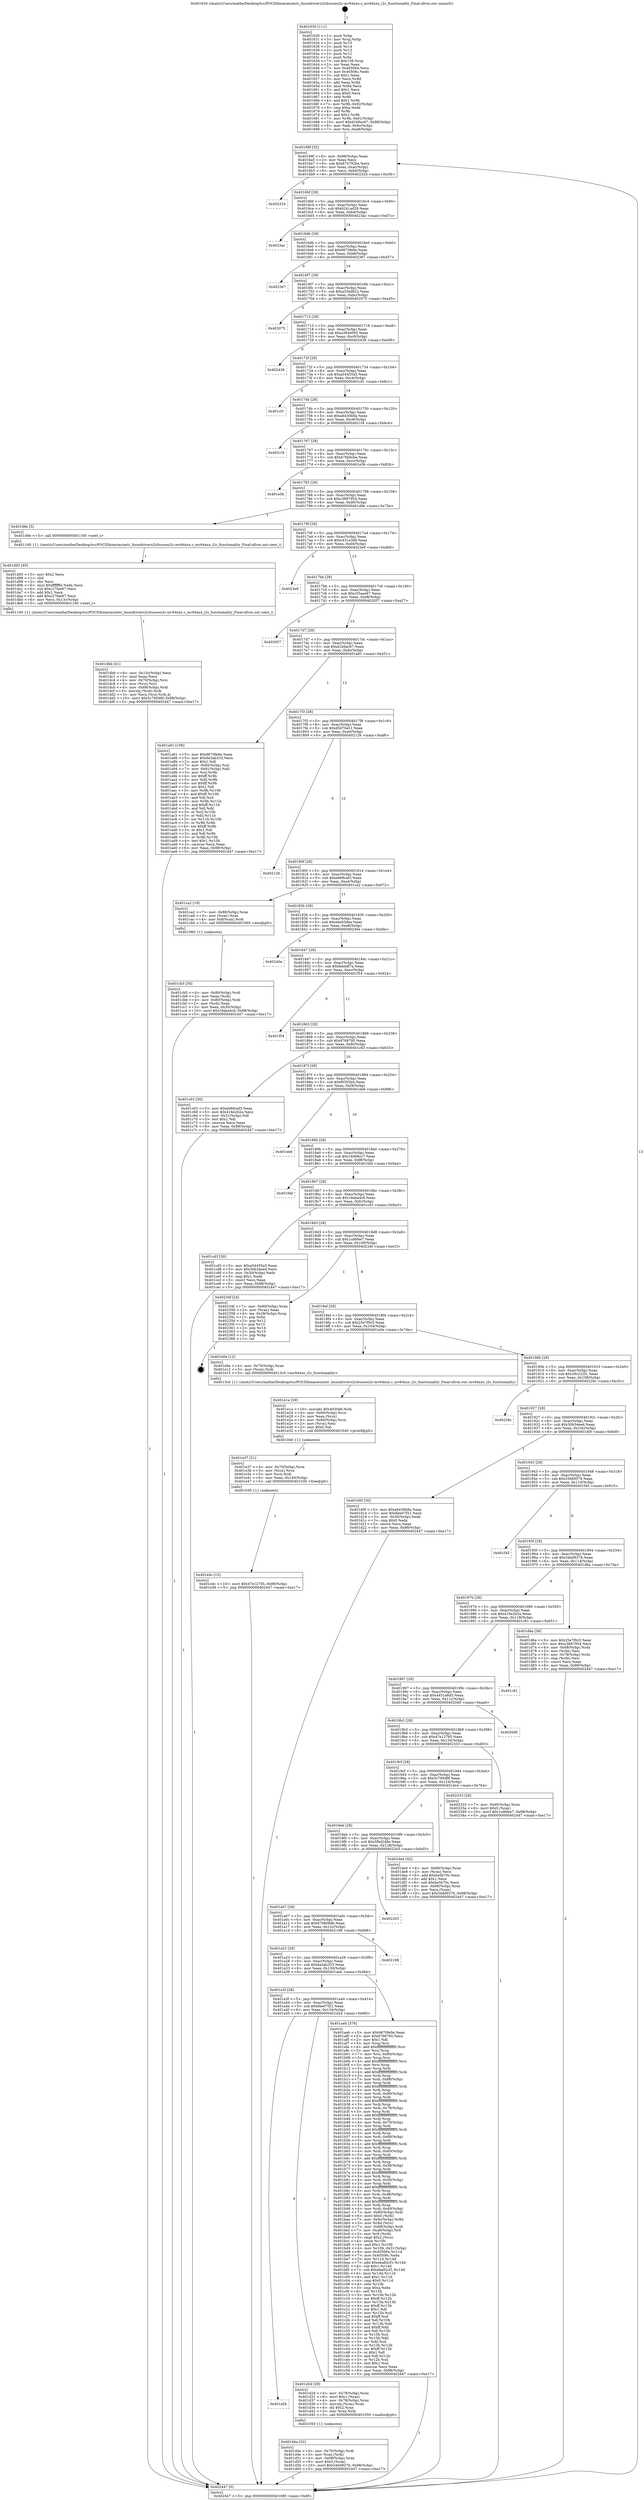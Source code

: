 digraph "0x401630" {
  label = "0x401630 (/mnt/c/Users/mathe/Desktop/tcc/POCII/binaries/extr_linuxdriversi2cbussesi2c-mv64xxx.c_mv64xxx_i2c_functionality_Final-ollvm.out::main(0))"
  labelloc = "t"
  node[shape=record]

  Entry [label="",width=0.3,height=0.3,shape=circle,fillcolor=black,style=filled]
  "0x40169f" [label="{
     0x40169f [32]\l
     | [instrs]\l
     &nbsp;&nbsp;0x40169f \<+6\>: mov -0x98(%rbp),%eax\l
     &nbsp;&nbsp;0x4016a5 \<+2\>: mov %eax,%ecx\l
     &nbsp;&nbsp;0x4016a7 \<+6\>: sub $0x874792be,%ecx\l
     &nbsp;&nbsp;0x4016ad \<+6\>: mov %eax,-0xac(%rbp)\l
     &nbsp;&nbsp;0x4016b3 \<+6\>: mov %ecx,-0xb0(%rbp)\l
     &nbsp;&nbsp;0x4016b9 \<+6\>: je 0000000000402324 \<main+0xcf4\>\l
  }"]
  "0x402324" [label="{
     0x402324\l
  }", style=dashed]
  "0x4016bf" [label="{
     0x4016bf [28]\l
     | [instrs]\l
     &nbsp;&nbsp;0x4016bf \<+5\>: jmp 00000000004016c4 \<main+0x94\>\l
     &nbsp;&nbsp;0x4016c4 \<+6\>: mov -0xac(%rbp),%eax\l
     &nbsp;&nbsp;0x4016ca \<+5\>: sub $0x9241ad29,%eax\l
     &nbsp;&nbsp;0x4016cf \<+6\>: mov %eax,-0xb4(%rbp)\l
     &nbsp;&nbsp;0x4016d5 \<+6\>: je 00000000004023ac \<main+0xd7c\>\l
  }"]
  Exit [label="",width=0.3,height=0.3,shape=circle,fillcolor=black,style=filled,peripheries=2]
  "0x4023ac" [label="{
     0x4023ac\l
  }", style=dashed]
  "0x4016db" [label="{
     0x4016db [28]\l
     | [instrs]\l
     &nbsp;&nbsp;0x4016db \<+5\>: jmp 00000000004016e0 \<main+0xb0\>\l
     &nbsp;&nbsp;0x4016e0 \<+6\>: mov -0xac(%rbp),%eax\l
     &nbsp;&nbsp;0x4016e6 \<+5\>: sub $0x9670fe0e,%eax\l
     &nbsp;&nbsp;0x4016eb \<+6\>: mov %eax,-0xb8(%rbp)\l
     &nbsp;&nbsp;0x4016f1 \<+6\>: je 0000000000402367 \<main+0xd37\>\l
  }"]
  "0x401e4c" [label="{
     0x401e4c [15]\l
     | [instrs]\l
     &nbsp;&nbsp;0x401e4c \<+10\>: movl $0x47e12765,-0x98(%rbp)\l
     &nbsp;&nbsp;0x401e56 \<+5\>: jmp 0000000000402447 \<main+0xe17\>\l
  }"]
  "0x402367" [label="{
     0x402367\l
  }", style=dashed]
  "0x4016f7" [label="{
     0x4016f7 [28]\l
     | [instrs]\l
     &nbsp;&nbsp;0x4016f7 \<+5\>: jmp 00000000004016fc \<main+0xcc\>\l
     &nbsp;&nbsp;0x4016fc \<+6\>: mov -0xac(%rbp),%eax\l
     &nbsp;&nbsp;0x401702 \<+5\>: sub $0xa33ed622,%eax\l
     &nbsp;&nbsp;0x401707 \<+6\>: mov %eax,-0xbc(%rbp)\l
     &nbsp;&nbsp;0x40170d \<+6\>: je 0000000000402075 \<main+0xa45\>\l
  }"]
  "0x401e37" [label="{
     0x401e37 [21]\l
     | [instrs]\l
     &nbsp;&nbsp;0x401e37 \<+4\>: mov -0x70(%rbp),%rcx\l
     &nbsp;&nbsp;0x401e3b \<+3\>: mov (%rcx),%rcx\l
     &nbsp;&nbsp;0x401e3e \<+3\>: mov %rcx,%rdi\l
     &nbsp;&nbsp;0x401e41 \<+6\>: mov %eax,-0x140(%rbp)\l
     &nbsp;&nbsp;0x401e47 \<+5\>: call 0000000000401030 \<free@plt\>\l
     | [calls]\l
     &nbsp;&nbsp;0x401030 \{1\} (unknown)\l
  }"]
  "0x402075" [label="{
     0x402075\l
  }", style=dashed]
  "0x401713" [label="{
     0x401713 [28]\l
     | [instrs]\l
     &nbsp;&nbsp;0x401713 \<+5\>: jmp 0000000000401718 \<main+0xe8\>\l
     &nbsp;&nbsp;0x401718 \<+6\>: mov -0xac(%rbp),%eax\l
     &nbsp;&nbsp;0x40171e \<+5\>: sub $0xa365e092,%eax\l
     &nbsp;&nbsp;0x401723 \<+6\>: mov %eax,-0xc0(%rbp)\l
     &nbsp;&nbsp;0x401729 \<+6\>: je 0000000000402438 \<main+0xe08\>\l
  }"]
  "0x401e1a" [label="{
     0x401e1a [29]\l
     | [instrs]\l
     &nbsp;&nbsp;0x401e1a \<+10\>: movabs $0x4030d6,%rdi\l
     &nbsp;&nbsp;0x401e24 \<+4\>: mov -0x60(%rbp),%rcx\l
     &nbsp;&nbsp;0x401e28 \<+2\>: mov %eax,(%rcx)\l
     &nbsp;&nbsp;0x401e2a \<+4\>: mov -0x60(%rbp),%rcx\l
     &nbsp;&nbsp;0x401e2e \<+2\>: mov (%rcx),%esi\l
     &nbsp;&nbsp;0x401e30 \<+2\>: mov $0x0,%al\l
     &nbsp;&nbsp;0x401e32 \<+5\>: call 0000000000401040 \<printf@plt\>\l
     | [calls]\l
     &nbsp;&nbsp;0x401040 \{1\} (unknown)\l
  }"]
  "0x402438" [label="{
     0x402438\l
  }", style=dashed]
  "0x40172f" [label="{
     0x40172f [28]\l
     | [instrs]\l
     &nbsp;&nbsp;0x40172f \<+5\>: jmp 0000000000401734 \<main+0x104\>\l
     &nbsp;&nbsp;0x401734 \<+6\>: mov -0xac(%rbp),%eax\l
     &nbsp;&nbsp;0x40173a \<+5\>: sub $0xa54455a5,%eax\l
     &nbsp;&nbsp;0x40173f \<+6\>: mov %eax,-0xc4(%rbp)\l
     &nbsp;&nbsp;0x401745 \<+6\>: je 0000000000401cf1 \<main+0x6c1\>\l
  }"]
  "0x401dbb" [label="{
     0x401dbb [41]\l
     | [instrs]\l
     &nbsp;&nbsp;0x401dbb \<+6\>: mov -0x13c(%rbp),%ecx\l
     &nbsp;&nbsp;0x401dc1 \<+3\>: imul %eax,%ecx\l
     &nbsp;&nbsp;0x401dc4 \<+4\>: mov -0x70(%rbp),%rsi\l
     &nbsp;&nbsp;0x401dc8 \<+3\>: mov (%rsi),%rsi\l
     &nbsp;&nbsp;0x401dcb \<+4\>: mov -0x68(%rbp),%rdi\l
     &nbsp;&nbsp;0x401dcf \<+3\>: movslq (%rdi),%rdi\l
     &nbsp;&nbsp;0x401dd2 \<+3\>: mov %ecx,(%rsi,%rdi,4)\l
     &nbsp;&nbsp;0x401dd5 \<+10\>: movl $0x5c795d9f,-0x98(%rbp)\l
     &nbsp;&nbsp;0x401ddf \<+5\>: jmp 0000000000402447 \<main+0xe17\>\l
  }"]
  "0x401cf1" [label="{
     0x401cf1\l
  }", style=dashed]
  "0x40174b" [label="{
     0x40174b [28]\l
     | [instrs]\l
     &nbsp;&nbsp;0x40174b \<+5\>: jmp 0000000000401750 \<main+0x120\>\l
     &nbsp;&nbsp;0x401750 \<+6\>: mov -0xac(%rbp),%eax\l
     &nbsp;&nbsp;0x401756 \<+5\>: sub $0xa6430b9a,%eax\l
     &nbsp;&nbsp;0x40175b \<+6\>: mov %eax,-0xc8(%rbp)\l
     &nbsp;&nbsp;0x401761 \<+6\>: je 00000000004021f4 \<main+0xbc4\>\l
  }"]
  "0x401d93" [label="{
     0x401d93 [40]\l
     | [instrs]\l
     &nbsp;&nbsp;0x401d93 \<+5\>: mov $0x2,%ecx\l
     &nbsp;&nbsp;0x401d98 \<+1\>: cltd\l
     &nbsp;&nbsp;0x401d99 \<+2\>: idiv %ecx\l
     &nbsp;&nbsp;0x401d9b \<+6\>: imul $0xfffffffe,%edx,%ecx\l
     &nbsp;&nbsp;0x401da1 \<+6\>: sub $0xc27fae97,%ecx\l
     &nbsp;&nbsp;0x401da7 \<+3\>: add $0x1,%ecx\l
     &nbsp;&nbsp;0x401daa \<+6\>: add $0xc27fae97,%ecx\l
     &nbsp;&nbsp;0x401db0 \<+6\>: mov %ecx,-0x13c(%rbp)\l
     &nbsp;&nbsp;0x401db6 \<+5\>: call 0000000000401160 \<next_i\>\l
     | [calls]\l
     &nbsp;&nbsp;0x401160 \{1\} (/mnt/c/Users/mathe/Desktop/tcc/POCII/binaries/extr_linuxdriversi2cbussesi2c-mv64xxx.c_mv64xxx_i2c_functionality_Final-ollvm.out::next_i)\l
  }"]
  "0x4021f4" [label="{
     0x4021f4\l
  }", style=dashed]
  "0x401767" [label="{
     0x401767 [28]\l
     | [instrs]\l
     &nbsp;&nbsp;0x401767 \<+5\>: jmp 000000000040176c \<main+0x13c\>\l
     &nbsp;&nbsp;0x40176c \<+6\>: mov -0xac(%rbp),%eax\l
     &nbsp;&nbsp;0x401772 \<+5\>: sub $0xb76b0cbe,%eax\l
     &nbsp;&nbsp;0x401777 \<+6\>: mov %eax,-0xcc(%rbp)\l
     &nbsp;&nbsp;0x40177d \<+6\>: je 0000000000401e5b \<main+0x82b\>\l
  }"]
  "0x401d4a" [label="{
     0x401d4a [32]\l
     | [instrs]\l
     &nbsp;&nbsp;0x401d4a \<+4\>: mov -0x70(%rbp),%rdi\l
     &nbsp;&nbsp;0x401d4e \<+3\>: mov %rax,(%rdi)\l
     &nbsp;&nbsp;0x401d51 \<+4\>: mov -0x68(%rbp),%rax\l
     &nbsp;&nbsp;0x401d55 \<+6\>: movl $0x0,(%rax)\l
     &nbsp;&nbsp;0x401d5b \<+10\>: movl $0x34dd9276,-0x98(%rbp)\l
     &nbsp;&nbsp;0x401d65 \<+5\>: jmp 0000000000402447 \<main+0xe17\>\l
  }"]
  "0x401e5b" [label="{
     0x401e5b\l
  }", style=dashed]
  "0x401783" [label="{
     0x401783 [28]\l
     | [instrs]\l
     &nbsp;&nbsp;0x401783 \<+5\>: jmp 0000000000401788 \<main+0x158\>\l
     &nbsp;&nbsp;0x401788 \<+6\>: mov -0xac(%rbp),%eax\l
     &nbsp;&nbsp;0x40178e \<+5\>: sub $0xc3887954,%eax\l
     &nbsp;&nbsp;0x401793 \<+6\>: mov %eax,-0xd0(%rbp)\l
     &nbsp;&nbsp;0x401799 \<+6\>: je 0000000000401d8e \<main+0x75e\>\l
  }"]
  "0x401a5b" [label="{
     0x401a5b\l
  }", style=dashed]
  "0x401d8e" [label="{
     0x401d8e [5]\l
     | [instrs]\l
     &nbsp;&nbsp;0x401d8e \<+5\>: call 0000000000401160 \<next_i\>\l
     | [calls]\l
     &nbsp;&nbsp;0x401160 \{1\} (/mnt/c/Users/mathe/Desktop/tcc/POCII/binaries/extr_linuxdriversi2cbussesi2c-mv64xxx.c_mv64xxx_i2c_functionality_Final-ollvm.out::next_i)\l
  }"]
  "0x40179f" [label="{
     0x40179f [28]\l
     | [instrs]\l
     &nbsp;&nbsp;0x40179f \<+5\>: jmp 00000000004017a4 \<main+0x174\>\l
     &nbsp;&nbsp;0x4017a4 \<+6\>: mov -0xac(%rbp),%eax\l
     &nbsp;&nbsp;0x4017aa \<+5\>: sub $0xc431e3d6,%eax\l
     &nbsp;&nbsp;0x4017af \<+6\>: mov %eax,-0xd4(%rbp)\l
     &nbsp;&nbsp;0x4017b5 \<+6\>: je 00000000004023e9 \<main+0xdb9\>\l
  }"]
  "0x401d2d" [label="{
     0x401d2d [29]\l
     | [instrs]\l
     &nbsp;&nbsp;0x401d2d \<+4\>: mov -0x78(%rbp),%rax\l
     &nbsp;&nbsp;0x401d31 \<+6\>: movl $0x1,(%rax)\l
     &nbsp;&nbsp;0x401d37 \<+4\>: mov -0x78(%rbp),%rax\l
     &nbsp;&nbsp;0x401d3b \<+3\>: movslq (%rax),%rax\l
     &nbsp;&nbsp;0x401d3e \<+4\>: shl $0x2,%rax\l
     &nbsp;&nbsp;0x401d42 \<+3\>: mov %rax,%rdi\l
     &nbsp;&nbsp;0x401d45 \<+5\>: call 0000000000401050 \<malloc@plt\>\l
     | [calls]\l
     &nbsp;&nbsp;0x401050 \{1\} (unknown)\l
  }"]
  "0x4023e9" [label="{
     0x4023e9\l
  }", style=dashed]
  "0x4017bb" [label="{
     0x4017bb [28]\l
     | [instrs]\l
     &nbsp;&nbsp;0x4017bb \<+5\>: jmp 00000000004017c0 \<main+0x190\>\l
     &nbsp;&nbsp;0x4017c0 \<+6\>: mov -0xac(%rbp),%eax\l
     &nbsp;&nbsp;0x4017c6 \<+5\>: sub $0xc55aae67,%eax\l
     &nbsp;&nbsp;0x4017cb \<+6\>: mov %eax,-0xd8(%rbp)\l
     &nbsp;&nbsp;0x4017d1 \<+6\>: je 0000000000402057 \<main+0xa27\>\l
  }"]
  "0x401cb5" [label="{
     0x401cb5 [30]\l
     | [instrs]\l
     &nbsp;&nbsp;0x401cb5 \<+4\>: mov -0x80(%rbp),%rdi\l
     &nbsp;&nbsp;0x401cb9 \<+2\>: mov %eax,(%rdi)\l
     &nbsp;&nbsp;0x401cbb \<+4\>: mov -0x80(%rbp),%rdi\l
     &nbsp;&nbsp;0x401cbf \<+2\>: mov (%rdi),%eax\l
     &nbsp;&nbsp;0x401cc1 \<+3\>: mov %eax,-0x30(%rbp)\l
     &nbsp;&nbsp;0x401cc4 \<+10\>: movl $0x18aba4c6,-0x98(%rbp)\l
     &nbsp;&nbsp;0x401cce \<+5\>: jmp 0000000000402447 \<main+0xe17\>\l
  }"]
  "0x402057" [label="{
     0x402057\l
  }", style=dashed]
  "0x4017d7" [label="{
     0x4017d7 [28]\l
     | [instrs]\l
     &nbsp;&nbsp;0x4017d7 \<+5\>: jmp 00000000004017dc \<main+0x1ac\>\l
     &nbsp;&nbsp;0x4017dc \<+6\>: mov -0xac(%rbp),%eax\l
     &nbsp;&nbsp;0x4017e2 \<+5\>: sub $0xd1b9ac67,%eax\l
     &nbsp;&nbsp;0x4017e7 \<+6\>: mov %eax,-0xdc(%rbp)\l
     &nbsp;&nbsp;0x4017ed \<+6\>: je 0000000000401a81 \<main+0x451\>\l
  }"]
  "0x401a3f" [label="{
     0x401a3f [28]\l
     | [instrs]\l
     &nbsp;&nbsp;0x401a3f \<+5\>: jmp 0000000000401a44 \<main+0x414\>\l
     &nbsp;&nbsp;0x401a44 \<+6\>: mov -0xac(%rbp),%eax\l
     &nbsp;&nbsp;0x401a4a \<+5\>: sub $0x6be07f21,%eax\l
     &nbsp;&nbsp;0x401a4f \<+6\>: mov %eax,-0x134(%rbp)\l
     &nbsp;&nbsp;0x401a55 \<+6\>: je 0000000000401d2d \<main+0x6fd\>\l
  }"]
  "0x401a81" [label="{
     0x401a81 [106]\l
     | [instrs]\l
     &nbsp;&nbsp;0x401a81 \<+5\>: mov $0x9670fe0e,%eax\l
     &nbsp;&nbsp;0x401a86 \<+5\>: mov $0x6a3ab333,%ecx\l
     &nbsp;&nbsp;0x401a8b \<+2\>: mov $0x1,%dl\l
     &nbsp;&nbsp;0x401a8d \<+7\>: mov -0x92(%rbp),%sil\l
     &nbsp;&nbsp;0x401a94 \<+7\>: mov -0x91(%rbp),%dil\l
     &nbsp;&nbsp;0x401a9b \<+3\>: mov %sil,%r8b\l
     &nbsp;&nbsp;0x401a9e \<+4\>: xor $0xff,%r8b\l
     &nbsp;&nbsp;0x401aa2 \<+3\>: mov %dil,%r9b\l
     &nbsp;&nbsp;0x401aa5 \<+4\>: xor $0xff,%r9b\l
     &nbsp;&nbsp;0x401aa9 \<+3\>: xor $0x1,%dl\l
     &nbsp;&nbsp;0x401aac \<+3\>: mov %r8b,%r10b\l
     &nbsp;&nbsp;0x401aaf \<+4\>: and $0xff,%r10b\l
     &nbsp;&nbsp;0x401ab3 \<+3\>: and %dl,%sil\l
     &nbsp;&nbsp;0x401ab6 \<+3\>: mov %r9b,%r11b\l
     &nbsp;&nbsp;0x401ab9 \<+4\>: and $0xff,%r11b\l
     &nbsp;&nbsp;0x401abd \<+3\>: and %dl,%dil\l
     &nbsp;&nbsp;0x401ac0 \<+3\>: or %sil,%r10b\l
     &nbsp;&nbsp;0x401ac3 \<+3\>: or %dil,%r11b\l
     &nbsp;&nbsp;0x401ac6 \<+3\>: xor %r11b,%r10b\l
     &nbsp;&nbsp;0x401ac9 \<+3\>: or %r9b,%r8b\l
     &nbsp;&nbsp;0x401acc \<+4\>: xor $0xff,%r8b\l
     &nbsp;&nbsp;0x401ad0 \<+3\>: or $0x1,%dl\l
     &nbsp;&nbsp;0x401ad3 \<+3\>: and %dl,%r8b\l
     &nbsp;&nbsp;0x401ad6 \<+3\>: or %r8b,%r10b\l
     &nbsp;&nbsp;0x401ad9 \<+4\>: test $0x1,%r10b\l
     &nbsp;&nbsp;0x401add \<+3\>: cmovne %ecx,%eax\l
     &nbsp;&nbsp;0x401ae0 \<+6\>: mov %eax,-0x98(%rbp)\l
     &nbsp;&nbsp;0x401ae6 \<+5\>: jmp 0000000000402447 \<main+0xe17\>\l
  }"]
  "0x4017f3" [label="{
     0x4017f3 [28]\l
     | [instrs]\l
     &nbsp;&nbsp;0x4017f3 \<+5\>: jmp 00000000004017f8 \<main+0x1c8\>\l
     &nbsp;&nbsp;0x4017f8 \<+6\>: mov -0xac(%rbp),%eax\l
     &nbsp;&nbsp;0x4017fe \<+5\>: sub $0xd5d70a51,%eax\l
     &nbsp;&nbsp;0x401803 \<+6\>: mov %eax,-0xe0(%rbp)\l
     &nbsp;&nbsp;0x401809 \<+6\>: je 0000000000402126 \<main+0xaf6\>\l
  }"]
  "0x402447" [label="{
     0x402447 [5]\l
     | [instrs]\l
     &nbsp;&nbsp;0x402447 \<+5\>: jmp 000000000040169f \<main+0x6f\>\l
  }"]
  "0x401630" [label="{
     0x401630 [111]\l
     | [instrs]\l
     &nbsp;&nbsp;0x401630 \<+1\>: push %rbp\l
     &nbsp;&nbsp;0x401631 \<+3\>: mov %rsp,%rbp\l
     &nbsp;&nbsp;0x401634 \<+2\>: push %r15\l
     &nbsp;&nbsp;0x401636 \<+2\>: push %r14\l
     &nbsp;&nbsp;0x401638 \<+2\>: push %r13\l
     &nbsp;&nbsp;0x40163a \<+2\>: push %r12\l
     &nbsp;&nbsp;0x40163c \<+1\>: push %rbx\l
     &nbsp;&nbsp;0x40163d \<+7\>: sub $0x138,%rsp\l
     &nbsp;&nbsp;0x401644 \<+2\>: xor %eax,%eax\l
     &nbsp;&nbsp;0x401646 \<+7\>: mov 0x405064,%ecx\l
     &nbsp;&nbsp;0x40164d \<+7\>: mov 0x40506c,%edx\l
     &nbsp;&nbsp;0x401654 \<+3\>: sub $0x1,%eax\l
     &nbsp;&nbsp;0x401657 \<+3\>: mov %ecx,%r8d\l
     &nbsp;&nbsp;0x40165a \<+3\>: add %eax,%r8d\l
     &nbsp;&nbsp;0x40165d \<+4\>: imul %r8d,%ecx\l
     &nbsp;&nbsp;0x401661 \<+3\>: and $0x1,%ecx\l
     &nbsp;&nbsp;0x401664 \<+3\>: cmp $0x0,%ecx\l
     &nbsp;&nbsp;0x401667 \<+4\>: sete %r9b\l
     &nbsp;&nbsp;0x40166b \<+4\>: and $0x1,%r9b\l
     &nbsp;&nbsp;0x40166f \<+7\>: mov %r9b,-0x92(%rbp)\l
     &nbsp;&nbsp;0x401676 \<+3\>: cmp $0xa,%edx\l
     &nbsp;&nbsp;0x401679 \<+4\>: setl %r9b\l
     &nbsp;&nbsp;0x40167d \<+4\>: and $0x1,%r9b\l
     &nbsp;&nbsp;0x401681 \<+7\>: mov %r9b,-0x91(%rbp)\l
     &nbsp;&nbsp;0x401688 \<+10\>: movl $0xd1b9ac67,-0x98(%rbp)\l
     &nbsp;&nbsp;0x401692 \<+6\>: mov %edi,-0x9c(%rbp)\l
     &nbsp;&nbsp;0x401698 \<+7\>: mov %rsi,-0xa8(%rbp)\l
  }"]
  "0x401aeb" [label="{
     0x401aeb [376]\l
     | [instrs]\l
     &nbsp;&nbsp;0x401aeb \<+5\>: mov $0x9670fe0e,%eax\l
     &nbsp;&nbsp;0x401af0 \<+5\>: mov $0x9768795,%ecx\l
     &nbsp;&nbsp;0x401af5 \<+2\>: mov $0x1,%dl\l
     &nbsp;&nbsp;0x401af7 \<+3\>: mov %rsp,%rsi\l
     &nbsp;&nbsp;0x401afa \<+4\>: add $0xfffffffffffffff0,%rsi\l
     &nbsp;&nbsp;0x401afe \<+3\>: mov %rsi,%rsp\l
     &nbsp;&nbsp;0x401b01 \<+7\>: mov %rsi,-0x90(%rbp)\l
     &nbsp;&nbsp;0x401b08 \<+3\>: mov %rsp,%rsi\l
     &nbsp;&nbsp;0x401b0b \<+4\>: add $0xfffffffffffffff0,%rsi\l
     &nbsp;&nbsp;0x401b0f \<+3\>: mov %rsi,%rsp\l
     &nbsp;&nbsp;0x401b12 \<+3\>: mov %rsp,%rdi\l
     &nbsp;&nbsp;0x401b15 \<+4\>: add $0xfffffffffffffff0,%rdi\l
     &nbsp;&nbsp;0x401b19 \<+3\>: mov %rdi,%rsp\l
     &nbsp;&nbsp;0x401b1c \<+7\>: mov %rdi,-0x88(%rbp)\l
     &nbsp;&nbsp;0x401b23 \<+3\>: mov %rsp,%rdi\l
     &nbsp;&nbsp;0x401b26 \<+4\>: add $0xfffffffffffffff0,%rdi\l
     &nbsp;&nbsp;0x401b2a \<+3\>: mov %rdi,%rsp\l
     &nbsp;&nbsp;0x401b2d \<+4\>: mov %rdi,-0x80(%rbp)\l
     &nbsp;&nbsp;0x401b31 \<+3\>: mov %rsp,%rdi\l
     &nbsp;&nbsp;0x401b34 \<+4\>: add $0xfffffffffffffff0,%rdi\l
     &nbsp;&nbsp;0x401b38 \<+3\>: mov %rdi,%rsp\l
     &nbsp;&nbsp;0x401b3b \<+4\>: mov %rdi,-0x78(%rbp)\l
     &nbsp;&nbsp;0x401b3f \<+3\>: mov %rsp,%rdi\l
     &nbsp;&nbsp;0x401b42 \<+4\>: add $0xfffffffffffffff0,%rdi\l
     &nbsp;&nbsp;0x401b46 \<+3\>: mov %rdi,%rsp\l
     &nbsp;&nbsp;0x401b49 \<+4\>: mov %rdi,-0x70(%rbp)\l
     &nbsp;&nbsp;0x401b4d \<+3\>: mov %rsp,%rdi\l
     &nbsp;&nbsp;0x401b50 \<+4\>: add $0xfffffffffffffff0,%rdi\l
     &nbsp;&nbsp;0x401b54 \<+3\>: mov %rdi,%rsp\l
     &nbsp;&nbsp;0x401b57 \<+4\>: mov %rdi,-0x68(%rbp)\l
     &nbsp;&nbsp;0x401b5b \<+3\>: mov %rsp,%rdi\l
     &nbsp;&nbsp;0x401b5e \<+4\>: add $0xfffffffffffffff0,%rdi\l
     &nbsp;&nbsp;0x401b62 \<+3\>: mov %rdi,%rsp\l
     &nbsp;&nbsp;0x401b65 \<+4\>: mov %rdi,-0x60(%rbp)\l
     &nbsp;&nbsp;0x401b69 \<+3\>: mov %rsp,%rdi\l
     &nbsp;&nbsp;0x401b6c \<+4\>: add $0xfffffffffffffff0,%rdi\l
     &nbsp;&nbsp;0x401b70 \<+3\>: mov %rdi,%rsp\l
     &nbsp;&nbsp;0x401b73 \<+4\>: mov %rdi,-0x58(%rbp)\l
     &nbsp;&nbsp;0x401b77 \<+3\>: mov %rsp,%rdi\l
     &nbsp;&nbsp;0x401b7a \<+4\>: add $0xfffffffffffffff0,%rdi\l
     &nbsp;&nbsp;0x401b7e \<+3\>: mov %rdi,%rsp\l
     &nbsp;&nbsp;0x401b81 \<+4\>: mov %rdi,-0x50(%rbp)\l
     &nbsp;&nbsp;0x401b85 \<+3\>: mov %rsp,%rdi\l
     &nbsp;&nbsp;0x401b88 \<+4\>: add $0xfffffffffffffff0,%rdi\l
     &nbsp;&nbsp;0x401b8c \<+3\>: mov %rdi,%rsp\l
     &nbsp;&nbsp;0x401b8f \<+4\>: mov %rdi,-0x48(%rbp)\l
     &nbsp;&nbsp;0x401b93 \<+3\>: mov %rsp,%rdi\l
     &nbsp;&nbsp;0x401b96 \<+4\>: add $0xfffffffffffffff0,%rdi\l
     &nbsp;&nbsp;0x401b9a \<+3\>: mov %rdi,%rsp\l
     &nbsp;&nbsp;0x401b9d \<+4\>: mov %rdi,-0x40(%rbp)\l
     &nbsp;&nbsp;0x401ba1 \<+7\>: mov -0x90(%rbp),%rdi\l
     &nbsp;&nbsp;0x401ba8 \<+6\>: movl $0x0,(%rdi)\l
     &nbsp;&nbsp;0x401bae \<+7\>: mov -0x9c(%rbp),%r8d\l
     &nbsp;&nbsp;0x401bb5 \<+3\>: mov %r8d,(%rsi)\l
     &nbsp;&nbsp;0x401bb8 \<+7\>: mov -0x88(%rbp),%rdi\l
     &nbsp;&nbsp;0x401bbf \<+7\>: mov -0xa8(%rbp),%r9\l
     &nbsp;&nbsp;0x401bc6 \<+3\>: mov %r9,(%rdi)\l
     &nbsp;&nbsp;0x401bc9 \<+3\>: cmpl $0x2,(%rsi)\l
     &nbsp;&nbsp;0x401bcc \<+4\>: setne %r10b\l
     &nbsp;&nbsp;0x401bd0 \<+4\>: and $0x1,%r10b\l
     &nbsp;&nbsp;0x401bd4 \<+4\>: mov %r10b,-0x31(%rbp)\l
     &nbsp;&nbsp;0x401bd8 \<+8\>: mov 0x405064,%r11d\l
     &nbsp;&nbsp;0x401be0 \<+7\>: mov 0x40506c,%ebx\l
     &nbsp;&nbsp;0x401be7 \<+3\>: mov %r11d,%r14d\l
     &nbsp;&nbsp;0x401bea \<+7\>: add $0xeba82cf1,%r14d\l
     &nbsp;&nbsp;0x401bf1 \<+4\>: sub $0x1,%r14d\l
     &nbsp;&nbsp;0x401bf5 \<+7\>: sub $0xeba82cf1,%r14d\l
     &nbsp;&nbsp;0x401bfc \<+4\>: imul %r14d,%r11d\l
     &nbsp;&nbsp;0x401c00 \<+4\>: and $0x1,%r11d\l
     &nbsp;&nbsp;0x401c04 \<+4\>: cmp $0x0,%r11d\l
     &nbsp;&nbsp;0x401c08 \<+4\>: sete %r10b\l
     &nbsp;&nbsp;0x401c0c \<+3\>: cmp $0xa,%ebx\l
     &nbsp;&nbsp;0x401c0f \<+4\>: setl %r15b\l
     &nbsp;&nbsp;0x401c13 \<+3\>: mov %r10b,%r12b\l
     &nbsp;&nbsp;0x401c16 \<+4\>: xor $0xff,%r12b\l
     &nbsp;&nbsp;0x401c1a \<+3\>: mov %r15b,%r13b\l
     &nbsp;&nbsp;0x401c1d \<+4\>: xor $0xff,%r13b\l
     &nbsp;&nbsp;0x401c21 \<+3\>: xor $0x1,%dl\l
     &nbsp;&nbsp;0x401c24 \<+3\>: mov %r12b,%sil\l
     &nbsp;&nbsp;0x401c27 \<+4\>: and $0xff,%sil\l
     &nbsp;&nbsp;0x401c2b \<+3\>: and %dl,%r10b\l
     &nbsp;&nbsp;0x401c2e \<+3\>: mov %r13b,%dil\l
     &nbsp;&nbsp;0x401c31 \<+4\>: and $0xff,%dil\l
     &nbsp;&nbsp;0x401c35 \<+3\>: and %dl,%r15b\l
     &nbsp;&nbsp;0x401c38 \<+3\>: or %r10b,%sil\l
     &nbsp;&nbsp;0x401c3b \<+3\>: or %r15b,%dil\l
     &nbsp;&nbsp;0x401c3e \<+3\>: xor %dil,%sil\l
     &nbsp;&nbsp;0x401c41 \<+3\>: or %r13b,%r12b\l
     &nbsp;&nbsp;0x401c44 \<+4\>: xor $0xff,%r12b\l
     &nbsp;&nbsp;0x401c48 \<+3\>: or $0x1,%dl\l
     &nbsp;&nbsp;0x401c4b \<+3\>: and %dl,%r12b\l
     &nbsp;&nbsp;0x401c4e \<+3\>: or %r12b,%sil\l
     &nbsp;&nbsp;0x401c51 \<+4\>: test $0x1,%sil\l
     &nbsp;&nbsp;0x401c55 \<+3\>: cmovne %ecx,%eax\l
     &nbsp;&nbsp;0x401c58 \<+6\>: mov %eax,-0x98(%rbp)\l
     &nbsp;&nbsp;0x401c5e \<+5\>: jmp 0000000000402447 \<main+0xe17\>\l
  }"]
  "0x402126" [label="{
     0x402126\l
  }", style=dashed]
  "0x40180f" [label="{
     0x40180f [28]\l
     | [instrs]\l
     &nbsp;&nbsp;0x40180f \<+5\>: jmp 0000000000401814 \<main+0x1e4\>\l
     &nbsp;&nbsp;0x401814 \<+6\>: mov -0xac(%rbp),%eax\l
     &nbsp;&nbsp;0x40181a \<+5\>: sub $0xeb68caf3,%eax\l
     &nbsp;&nbsp;0x40181f \<+6\>: mov %eax,-0xe4(%rbp)\l
     &nbsp;&nbsp;0x401825 \<+6\>: je 0000000000401ca2 \<main+0x672\>\l
  }"]
  "0x401a23" [label="{
     0x401a23 [28]\l
     | [instrs]\l
     &nbsp;&nbsp;0x401a23 \<+5\>: jmp 0000000000401a28 \<main+0x3f8\>\l
     &nbsp;&nbsp;0x401a28 \<+6\>: mov -0xac(%rbp),%eax\l
     &nbsp;&nbsp;0x401a2e \<+5\>: sub $0x6a3ab333,%eax\l
     &nbsp;&nbsp;0x401a33 \<+6\>: mov %eax,-0x130(%rbp)\l
     &nbsp;&nbsp;0x401a39 \<+6\>: je 0000000000401aeb \<main+0x4bb\>\l
  }"]
  "0x401ca2" [label="{
     0x401ca2 [19]\l
     | [instrs]\l
     &nbsp;&nbsp;0x401ca2 \<+7\>: mov -0x88(%rbp),%rax\l
     &nbsp;&nbsp;0x401ca9 \<+3\>: mov (%rax),%rax\l
     &nbsp;&nbsp;0x401cac \<+4\>: mov 0x8(%rax),%rdi\l
     &nbsp;&nbsp;0x401cb0 \<+5\>: call 0000000000401060 \<atoi@plt\>\l
     | [calls]\l
     &nbsp;&nbsp;0x401060 \{1\} (unknown)\l
  }"]
  "0x40182b" [label="{
     0x40182b [28]\l
     | [instrs]\l
     &nbsp;&nbsp;0x40182b \<+5\>: jmp 0000000000401830 \<main+0x200\>\l
     &nbsp;&nbsp;0x401830 \<+6\>: mov -0xac(%rbp),%eax\l
     &nbsp;&nbsp;0x401836 \<+5\>: sub $0xebe03dea,%eax\l
     &nbsp;&nbsp;0x40183b \<+6\>: mov %eax,-0xe8(%rbp)\l
     &nbsp;&nbsp;0x401841 \<+6\>: je 000000000040240e \<main+0xdde\>\l
  }"]
  "0x402198" [label="{
     0x402198\l
  }", style=dashed]
  "0x40240e" [label="{
     0x40240e\l
  }", style=dashed]
  "0x401847" [label="{
     0x401847 [28]\l
     | [instrs]\l
     &nbsp;&nbsp;0x401847 \<+5\>: jmp 000000000040184c \<main+0x21c\>\l
     &nbsp;&nbsp;0x40184c \<+6\>: mov -0xac(%rbp),%eax\l
     &nbsp;&nbsp;0x401852 \<+5\>: sub $0xfebddf7a,%eax\l
     &nbsp;&nbsp;0x401857 \<+6\>: mov %eax,-0xec(%rbp)\l
     &nbsp;&nbsp;0x40185d \<+6\>: je 0000000000401f54 \<main+0x924\>\l
  }"]
  "0x401a07" [label="{
     0x401a07 [28]\l
     | [instrs]\l
     &nbsp;&nbsp;0x401a07 \<+5\>: jmp 0000000000401a0c \<main+0x3dc\>\l
     &nbsp;&nbsp;0x401a0c \<+6\>: mov -0xac(%rbp),%eax\l
     &nbsp;&nbsp;0x401a12 \<+5\>: sub $0x6708068b,%eax\l
     &nbsp;&nbsp;0x401a17 \<+6\>: mov %eax,-0x12c(%rbp)\l
     &nbsp;&nbsp;0x401a1d \<+6\>: je 0000000000402198 \<main+0xb68\>\l
  }"]
  "0x401f54" [label="{
     0x401f54\l
  }", style=dashed]
  "0x401863" [label="{
     0x401863 [28]\l
     | [instrs]\l
     &nbsp;&nbsp;0x401863 \<+5\>: jmp 0000000000401868 \<main+0x238\>\l
     &nbsp;&nbsp;0x401868 \<+6\>: mov -0xac(%rbp),%eax\l
     &nbsp;&nbsp;0x40186e \<+5\>: sub $0x9768795,%eax\l
     &nbsp;&nbsp;0x401873 \<+6\>: mov %eax,-0xf0(%rbp)\l
     &nbsp;&nbsp;0x401879 \<+6\>: je 0000000000401c63 \<main+0x633\>\l
  }"]
  "0x402203" [label="{
     0x402203\l
  }", style=dashed]
  "0x401c63" [label="{
     0x401c63 [30]\l
     | [instrs]\l
     &nbsp;&nbsp;0x401c63 \<+5\>: mov $0xeb68caf3,%eax\l
     &nbsp;&nbsp;0x401c68 \<+5\>: mov $0x416e2b2a,%ecx\l
     &nbsp;&nbsp;0x401c6d \<+3\>: mov -0x31(%rbp),%dl\l
     &nbsp;&nbsp;0x401c70 \<+3\>: test $0x1,%dl\l
     &nbsp;&nbsp;0x401c73 \<+3\>: cmovne %ecx,%eax\l
     &nbsp;&nbsp;0x401c76 \<+6\>: mov %eax,-0x98(%rbp)\l
     &nbsp;&nbsp;0x401c7c \<+5\>: jmp 0000000000402447 \<main+0xe17\>\l
  }"]
  "0x40187f" [label="{
     0x40187f [28]\l
     | [instrs]\l
     &nbsp;&nbsp;0x40187f \<+5\>: jmp 0000000000401884 \<main+0x254\>\l
     &nbsp;&nbsp;0x401884 \<+6\>: mov -0xac(%rbp),%eax\l
     &nbsp;&nbsp;0x40188a \<+5\>: sub $0xf9355b4,%eax\l
     &nbsp;&nbsp;0x40188f \<+6\>: mov %eax,-0xf4(%rbp)\l
     &nbsp;&nbsp;0x401895 \<+6\>: je 0000000000401eb6 \<main+0x886\>\l
  }"]
  "0x4019eb" [label="{
     0x4019eb [28]\l
     | [instrs]\l
     &nbsp;&nbsp;0x4019eb \<+5\>: jmp 00000000004019f0 \<main+0x3c0\>\l
     &nbsp;&nbsp;0x4019f0 \<+6\>: mov -0xac(%rbp),%eax\l
     &nbsp;&nbsp;0x4019f6 \<+5\>: sub $0x5fbd246e,%eax\l
     &nbsp;&nbsp;0x4019fb \<+6\>: mov %eax,-0x128(%rbp)\l
     &nbsp;&nbsp;0x401a01 \<+6\>: je 0000000000402203 \<main+0xbd3\>\l
  }"]
  "0x401eb6" [label="{
     0x401eb6\l
  }", style=dashed]
  "0x40189b" [label="{
     0x40189b [28]\l
     | [instrs]\l
     &nbsp;&nbsp;0x40189b \<+5\>: jmp 00000000004018a0 \<main+0x270\>\l
     &nbsp;&nbsp;0x4018a0 \<+6\>: mov -0xac(%rbp),%eax\l
     &nbsp;&nbsp;0x4018a6 \<+5\>: sub $0x16d08cc7,%eax\l
     &nbsp;&nbsp;0x4018ab \<+6\>: mov %eax,-0xf8(%rbp)\l
     &nbsp;&nbsp;0x4018b1 \<+6\>: je 0000000000401fdd \<main+0x9ad\>\l
  }"]
  "0x401de4" [label="{
     0x401de4 [42]\l
     | [instrs]\l
     &nbsp;&nbsp;0x401de4 \<+4\>: mov -0x68(%rbp),%rax\l
     &nbsp;&nbsp;0x401de8 \<+2\>: mov (%rax),%ecx\l
     &nbsp;&nbsp;0x401dea \<+6\>: add $0xbe5b70c,%ecx\l
     &nbsp;&nbsp;0x401df0 \<+3\>: add $0x1,%ecx\l
     &nbsp;&nbsp;0x401df3 \<+6\>: sub $0xbe5b70c,%ecx\l
     &nbsp;&nbsp;0x401df9 \<+4\>: mov -0x68(%rbp),%rax\l
     &nbsp;&nbsp;0x401dfd \<+2\>: mov %ecx,(%rax)\l
     &nbsp;&nbsp;0x401dff \<+10\>: movl $0x34dd9276,-0x98(%rbp)\l
     &nbsp;&nbsp;0x401e09 \<+5\>: jmp 0000000000402447 \<main+0xe17\>\l
  }"]
  "0x401fdd" [label="{
     0x401fdd\l
  }", style=dashed]
  "0x4018b7" [label="{
     0x4018b7 [28]\l
     | [instrs]\l
     &nbsp;&nbsp;0x4018b7 \<+5\>: jmp 00000000004018bc \<main+0x28c\>\l
     &nbsp;&nbsp;0x4018bc \<+6\>: mov -0xac(%rbp),%eax\l
     &nbsp;&nbsp;0x4018c2 \<+5\>: sub $0x18aba4c6,%eax\l
     &nbsp;&nbsp;0x4018c7 \<+6\>: mov %eax,-0xfc(%rbp)\l
     &nbsp;&nbsp;0x4018cd \<+6\>: je 0000000000401cd3 \<main+0x6a3\>\l
  }"]
  "0x4019cf" [label="{
     0x4019cf [28]\l
     | [instrs]\l
     &nbsp;&nbsp;0x4019cf \<+5\>: jmp 00000000004019d4 \<main+0x3a4\>\l
     &nbsp;&nbsp;0x4019d4 \<+6\>: mov -0xac(%rbp),%eax\l
     &nbsp;&nbsp;0x4019da \<+5\>: sub $0x5c795d9f,%eax\l
     &nbsp;&nbsp;0x4019df \<+6\>: mov %eax,-0x124(%rbp)\l
     &nbsp;&nbsp;0x4019e5 \<+6\>: je 0000000000401de4 \<main+0x7b4\>\l
  }"]
  "0x401cd3" [label="{
     0x401cd3 [30]\l
     | [instrs]\l
     &nbsp;&nbsp;0x401cd3 \<+5\>: mov $0xa54455a5,%eax\l
     &nbsp;&nbsp;0x401cd8 \<+5\>: mov $0x30b34eed,%ecx\l
     &nbsp;&nbsp;0x401cdd \<+3\>: mov -0x30(%rbp),%edx\l
     &nbsp;&nbsp;0x401ce0 \<+3\>: cmp $0x1,%edx\l
     &nbsp;&nbsp;0x401ce3 \<+3\>: cmovl %ecx,%eax\l
     &nbsp;&nbsp;0x401ce6 \<+6\>: mov %eax,-0x98(%rbp)\l
     &nbsp;&nbsp;0x401cec \<+5\>: jmp 0000000000402447 \<main+0xe17\>\l
  }"]
  "0x4018d3" [label="{
     0x4018d3 [28]\l
     | [instrs]\l
     &nbsp;&nbsp;0x4018d3 \<+5\>: jmp 00000000004018d8 \<main+0x2a8\>\l
     &nbsp;&nbsp;0x4018d8 \<+6\>: mov -0xac(%rbp),%eax\l
     &nbsp;&nbsp;0x4018de \<+5\>: sub $0x1cd6fee7,%eax\l
     &nbsp;&nbsp;0x4018e3 \<+6\>: mov %eax,-0x100(%rbp)\l
     &nbsp;&nbsp;0x4018e9 \<+6\>: je 000000000040234f \<main+0xd1f\>\l
  }"]
  "0x402333" [label="{
     0x402333 [28]\l
     | [instrs]\l
     &nbsp;&nbsp;0x402333 \<+7\>: mov -0x90(%rbp),%rax\l
     &nbsp;&nbsp;0x40233a \<+6\>: movl $0x0,(%rax)\l
     &nbsp;&nbsp;0x402340 \<+10\>: movl $0x1cd6fee7,-0x98(%rbp)\l
     &nbsp;&nbsp;0x40234a \<+5\>: jmp 0000000000402447 \<main+0xe17\>\l
  }"]
  "0x40234f" [label="{
     0x40234f [24]\l
     | [instrs]\l
     &nbsp;&nbsp;0x40234f \<+7\>: mov -0x90(%rbp),%rax\l
     &nbsp;&nbsp;0x402356 \<+2\>: mov (%rax),%eax\l
     &nbsp;&nbsp;0x402358 \<+4\>: lea -0x28(%rbp),%rsp\l
     &nbsp;&nbsp;0x40235c \<+1\>: pop %rbx\l
     &nbsp;&nbsp;0x40235d \<+2\>: pop %r12\l
     &nbsp;&nbsp;0x40235f \<+2\>: pop %r13\l
     &nbsp;&nbsp;0x402361 \<+2\>: pop %r14\l
     &nbsp;&nbsp;0x402363 \<+2\>: pop %r15\l
     &nbsp;&nbsp;0x402365 \<+1\>: pop %rbp\l
     &nbsp;&nbsp;0x402366 \<+1\>: ret\l
  }"]
  "0x4018ef" [label="{
     0x4018ef [28]\l
     | [instrs]\l
     &nbsp;&nbsp;0x4018ef \<+5\>: jmp 00000000004018f4 \<main+0x2c4\>\l
     &nbsp;&nbsp;0x4018f4 \<+6\>: mov -0xac(%rbp),%eax\l
     &nbsp;&nbsp;0x4018fa \<+5\>: sub $0x25e7f0c5,%eax\l
     &nbsp;&nbsp;0x4018ff \<+6\>: mov %eax,-0x104(%rbp)\l
     &nbsp;&nbsp;0x401905 \<+6\>: je 0000000000401e0e \<main+0x7de\>\l
  }"]
  "0x4019b3" [label="{
     0x4019b3 [28]\l
     | [instrs]\l
     &nbsp;&nbsp;0x4019b3 \<+5\>: jmp 00000000004019b8 \<main+0x388\>\l
     &nbsp;&nbsp;0x4019b8 \<+6\>: mov -0xac(%rbp),%eax\l
     &nbsp;&nbsp;0x4019be \<+5\>: sub $0x47e12765,%eax\l
     &nbsp;&nbsp;0x4019c3 \<+6\>: mov %eax,-0x120(%rbp)\l
     &nbsp;&nbsp;0x4019c9 \<+6\>: je 0000000000402333 \<main+0xd03\>\l
  }"]
  "0x401e0e" [label="{
     0x401e0e [12]\l
     | [instrs]\l
     &nbsp;&nbsp;0x401e0e \<+4\>: mov -0x70(%rbp),%rax\l
     &nbsp;&nbsp;0x401e12 \<+3\>: mov (%rax),%rdi\l
     &nbsp;&nbsp;0x401e15 \<+5\>: call 00000000004013c0 \<mv64xxx_i2c_functionality\>\l
     | [calls]\l
     &nbsp;&nbsp;0x4013c0 \{1\} (/mnt/c/Users/mathe/Desktop/tcc/POCII/binaries/extr_linuxdriversi2cbussesi2c-mv64xxx.c_mv64xxx_i2c_functionality_Final-ollvm.out::mv64xxx_i2c_functionality)\l
  }"]
  "0x40190b" [label="{
     0x40190b [28]\l
     | [instrs]\l
     &nbsp;&nbsp;0x40190b \<+5\>: jmp 0000000000401910 \<main+0x2e0\>\l
     &nbsp;&nbsp;0x401910 \<+6\>: mov -0xac(%rbp),%eax\l
     &nbsp;&nbsp;0x401916 \<+5\>: sub $0x29c222f1,%eax\l
     &nbsp;&nbsp;0x40191b \<+6\>: mov %eax,-0x108(%rbp)\l
     &nbsp;&nbsp;0x401921 \<+6\>: je 000000000040228c \<main+0xc5c\>\l
  }"]
  "0x4020d0" [label="{
     0x4020d0\l
  }", style=dashed]
  "0x40228c" [label="{
     0x40228c\l
  }", style=dashed]
  "0x401927" [label="{
     0x401927 [28]\l
     | [instrs]\l
     &nbsp;&nbsp;0x401927 \<+5\>: jmp 000000000040192c \<main+0x2fc\>\l
     &nbsp;&nbsp;0x40192c \<+6\>: mov -0xac(%rbp),%eax\l
     &nbsp;&nbsp;0x401932 \<+5\>: sub $0x30b34eed,%eax\l
     &nbsp;&nbsp;0x401937 \<+6\>: mov %eax,-0x10c(%rbp)\l
     &nbsp;&nbsp;0x40193d \<+6\>: je 0000000000401d0f \<main+0x6df\>\l
  }"]
  "0x401997" [label="{
     0x401997 [28]\l
     | [instrs]\l
     &nbsp;&nbsp;0x401997 \<+5\>: jmp 000000000040199c \<main+0x36c\>\l
     &nbsp;&nbsp;0x40199c \<+6\>: mov -0xac(%rbp),%eax\l
     &nbsp;&nbsp;0x4019a2 \<+5\>: sub $0x4451a6d3,%eax\l
     &nbsp;&nbsp;0x4019a7 \<+6\>: mov %eax,-0x11c(%rbp)\l
     &nbsp;&nbsp;0x4019ad \<+6\>: je 00000000004020d0 \<main+0xaa0\>\l
  }"]
  "0x401d0f" [label="{
     0x401d0f [30]\l
     | [instrs]\l
     &nbsp;&nbsp;0x401d0f \<+5\>: mov $0xa6430b9a,%eax\l
     &nbsp;&nbsp;0x401d14 \<+5\>: mov $0x6be07f21,%ecx\l
     &nbsp;&nbsp;0x401d19 \<+3\>: mov -0x30(%rbp),%edx\l
     &nbsp;&nbsp;0x401d1c \<+3\>: cmp $0x0,%edx\l
     &nbsp;&nbsp;0x401d1f \<+3\>: cmove %ecx,%eax\l
     &nbsp;&nbsp;0x401d22 \<+6\>: mov %eax,-0x98(%rbp)\l
     &nbsp;&nbsp;0x401d28 \<+5\>: jmp 0000000000402447 \<main+0xe17\>\l
  }"]
  "0x401943" [label="{
     0x401943 [28]\l
     | [instrs]\l
     &nbsp;&nbsp;0x401943 \<+5\>: jmp 0000000000401948 \<main+0x318\>\l
     &nbsp;&nbsp;0x401948 \<+6\>: mov -0xac(%rbp),%eax\l
     &nbsp;&nbsp;0x40194e \<+5\>: sub $0x33469576,%eax\l
     &nbsp;&nbsp;0x401953 \<+6\>: mov %eax,-0x110(%rbp)\l
     &nbsp;&nbsp;0x401959 \<+6\>: je 0000000000401f45 \<main+0x915\>\l
  }"]
  "0x401c81" [label="{
     0x401c81\l
  }", style=dashed]
  "0x401f45" [label="{
     0x401f45\l
  }", style=dashed]
  "0x40195f" [label="{
     0x40195f [28]\l
     | [instrs]\l
     &nbsp;&nbsp;0x40195f \<+5\>: jmp 0000000000401964 \<main+0x334\>\l
     &nbsp;&nbsp;0x401964 \<+6\>: mov -0xac(%rbp),%eax\l
     &nbsp;&nbsp;0x40196a \<+5\>: sub $0x34dd9276,%eax\l
     &nbsp;&nbsp;0x40196f \<+6\>: mov %eax,-0x114(%rbp)\l
     &nbsp;&nbsp;0x401975 \<+6\>: je 0000000000401d6a \<main+0x73a\>\l
  }"]
  "0x40197b" [label="{
     0x40197b [28]\l
     | [instrs]\l
     &nbsp;&nbsp;0x40197b \<+5\>: jmp 0000000000401980 \<main+0x350\>\l
     &nbsp;&nbsp;0x401980 \<+6\>: mov -0xac(%rbp),%eax\l
     &nbsp;&nbsp;0x401986 \<+5\>: sub $0x416e2b2a,%eax\l
     &nbsp;&nbsp;0x40198b \<+6\>: mov %eax,-0x118(%rbp)\l
     &nbsp;&nbsp;0x401991 \<+6\>: je 0000000000401c81 \<main+0x651\>\l
  }"]
  "0x401d6a" [label="{
     0x401d6a [36]\l
     | [instrs]\l
     &nbsp;&nbsp;0x401d6a \<+5\>: mov $0x25e7f0c5,%eax\l
     &nbsp;&nbsp;0x401d6f \<+5\>: mov $0xc3887954,%ecx\l
     &nbsp;&nbsp;0x401d74 \<+4\>: mov -0x68(%rbp),%rdx\l
     &nbsp;&nbsp;0x401d78 \<+2\>: mov (%rdx),%esi\l
     &nbsp;&nbsp;0x401d7a \<+4\>: mov -0x78(%rbp),%rdx\l
     &nbsp;&nbsp;0x401d7e \<+2\>: cmp (%rdx),%esi\l
     &nbsp;&nbsp;0x401d80 \<+3\>: cmovl %ecx,%eax\l
     &nbsp;&nbsp;0x401d83 \<+6\>: mov %eax,-0x98(%rbp)\l
     &nbsp;&nbsp;0x401d89 \<+5\>: jmp 0000000000402447 \<main+0xe17\>\l
  }"]
  Entry -> "0x401630" [label=" 1"]
  "0x40169f" -> "0x402324" [label=" 0"]
  "0x40169f" -> "0x4016bf" [label=" 14"]
  "0x40234f" -> Exit [label=" 1"]
  "0x4016bf" -> "0x4023ac" [label=" 0"]
  "0x4016bf" -> "0x4016db" [label=" 14"]
  "0x402333" -> "0x402447" [label=" 1"]
  "0x4016db" -> "0x402367" [label=" 0"]
  "0x4016db" -> "0x4016f7" [label=" 14"]
  "0x401e4c" -> "0x402447" [label=" 1"]
  "0x4016f7" -> "0x402075" [label=" 0"]
  "0x4016f7" -> "0x401713" [label=" 14"]
  "0x401e37" -> "0x401e4c" [label=" 1"]
  "0x401713" -> "0x402438" [label=" 0"]
  "0x401713" -> "0x40172f" [label=" 14"]
  "0x401e1a" -> "0x401e37" [label=" 1"]
  "0x40172f" -> "0x401cf1" [label=" 0"]
  "0x40172f" -> "0x40174b" [label=" 14"]
  "0x401e0e" -> "0x401e1a" [label=" 1"]
  "0x40174b" -> "0x4021f4" [label=" 0"]
  "0x40174b" -> "0x401767" [label=" 14"]
  "0x401de4" -> "0x402447" [label=" 1"]
  "0x401767" -> "0x401e5b" [label=" 0"]
  "0x401767" -> "0x401783" [label=" 14"]
  "0x401dbb" -> "0x402447" [label=" 1"]
  "0x401783" -> "0x401d8e" [label=" 1"]
  "0x401783" -> "0x40179f" [label=" 13"]
  "0x401d93" -> "0x401dbb" [label=" 1"]
  "0x40179f" -> "0x4023e9" [label=" 0"]
  "0x40179f" -> "0x4017bb" [label=" 13"]
  "0x401d8e" -> "0x401d93" [label=" 1"]
  "0x4017bb" -> "0x402057" [label=" 0"]
  "0x4017bb" -> "0x4017d7" [label=" 13"]
  "0x401d4a" -> "0x402447" [label=" 1"]
  "0x4017d7" -> "0x401a81" [label=" 1"]
  "0x4017d7" -> "0x4017f3" [label=" 12"]
  "0x401a81" -> "0x402447" [label=" 1"]
  "0x401630" -> "0x40169f" [label=" 1"]
  "0x402447" -> "0x40169f" [label=" 13"]
  "0x401a3f" -> "0x401a5b" [label=" 0"]
  "0x4017f3" -> "0x402126" [label=" 0"]
  "0x4017f3" -> "0x40180f" [label=" 12"]
  "0x401a3f" -> "0x401d2d" [label=" 1"]
  "0x40180f" -> "0x401ca2" [label=" 1"]
  "0x40180f" -> "0x40182b" [label=" 11"]
  "0x401d0f" -> "0x402447" [label=" 1"]
  "0x40182b" -> "0x40240e" [label=" 0"]
  "0x40182b" -> "0x401847" [label=" 11"]
  "0x401cd3" -> "0x402447" [label=" 1"]
  "0x401847" -> "0x401f54" [label=" 0"]
  "0x401847" -> "0x401863" [label=" 11"]
  "0x401ca2" -> "0x401cb5" [label=" 1"]
  "0x401863" -> "0x401c63" [label=" 1"]
  "0x401863" -> "0x40187f" [label=" 10"]
  "0x401c63" -> "0x402447" [label=" 1"]
  "0x40187f" -> "0x401eb6" [label=" 0"]
  "0x40187f" -> "0x40189b" [label=" 10"]
  "0x401d2d" -> "0x401d4a" [label=" 1"]
  "0x40189b" -> "0x401fdd" [label=" 0"]
  "0x40189b" -> "0x4018b7" [label=" 10"]
  "0x401a23" -> "0x401a3f" [label=" 1"]
  "0x4018b7" -> "0x401cd3" [label=" 1"]
  "0x4018b7" -> "0x4018d3" [label=" 9"]
  "0x401d6a" -> "0x402447" [label=" 2"]
  "0x4018d3" -> "0x40234f" [label=" 1"]
  "0x4018d3" -> "0x4018ef" [label=" 8"]
  "0x401a07" -> "0x401a23" [label=" 2"]
  "0x4018ef" -> "0x401e0e" [label=" 1"]
  "0x4018ef" -> "0x40190b" [label=" 7"]
  "0x401cb5" -> "0x402447" [label=" 1"]
  "0x40190b" -> "0x40228c" [label=" 0"]
  "0x40190b" -> "0x401927" [label=" 7"]
  "0x4019eb" -> "0x401a07" [label=" 2"]
  "0x401927" -> "0x401d0f" [label=" 1"]
  "0x401927" -> "0x401943" [label=" 6"]
  "0x401aeb" -> "0x402447" [label=" 1"]
  "0x401943" -> "0x401f45" [label=" 0"]
  "0x401943" -> "0x40195f" [label=" 6"]
  "0x4019cf" -> "0x4019eb" [label=" 2"]
  "0x40195f" -> "0x401d6a" [label=" 2"]
  "0x40195f" -> "0x40197b" [label=" 4"]
  "0x4019cf" -> "0x401de4" [label=" 1"]
  "0x40197b" -> "0x401c81" [label=" 0"]
  "0x40197b" -> "0x401997" [label=" 4"]
  "0x4019eb" -> "0x402203" [label=" 0"]
  "0x401997" -> "0x4020d0" [label=" 0"]
  "0x401997" -> "0x4019b3" [label=" 4"]
  "0x401a07" -> "0x402198" [label=" 0"]
  "0x4019b3" -> "0x402333" [label=" 1"]
  "0x4019b3" -> "0x4019cf" [label=" 3"]
  "0x401a23" -> "0x401aeb" [label=" 1"]
}
